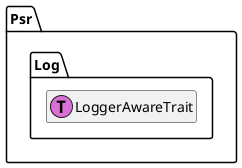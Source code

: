 @startuml
set namespaceSeparator \\
hide members
hide << alias >> circle

class Psr\\Log\\LoggerAwareTrait << (T,orchid) >>
@enduml
